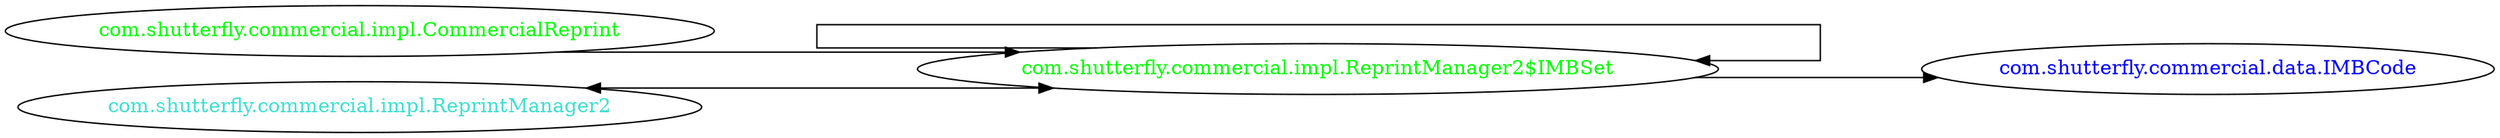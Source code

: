 digraph dependencyGraph {
 concentrate=true;
 ranksep="2.0";
 rankdir="LR"; 
 splines="ortho";
"com.shutterfly.commercial.impl.ReprintManager2$IMBSet" [fontcolor="red"];
"com.shutterfly.commercial.data.IMBCode" [ fontcolor="blue" ];
"com.shutterfly.commercial.impl.ReprintManager2$IMBSet"->"com.shutterfly.commercial.data.IMBCode";
"com.shutterfly.commercial.impl.CommercialReprint" [ fontcolor="green" ];
"com.shutterfly.commercial.impl.CommercialReprint"->"com.shutterfly.commercial.impl.ReprintManager2$IMBSet";
"com.shutterfly.commercial.impl.ReprintManager2$IMBSet" [ fontcolor="green" ];
"com.shutterfly.commercial.impl.ReprintManager2$IMBSet"->"com.shutterfly.commercial.impl.ReprintManager2$IMBSet";
"com.shutterfly.commercial.impl.ReprintManager2" [ fontcolor="turquoise" ];
"com.shutterfly.commercial.impl.ReprintManager2"->"com.shutterfly.commercial.impl.ReprintManager2$IMBSet" [dir=both];
}